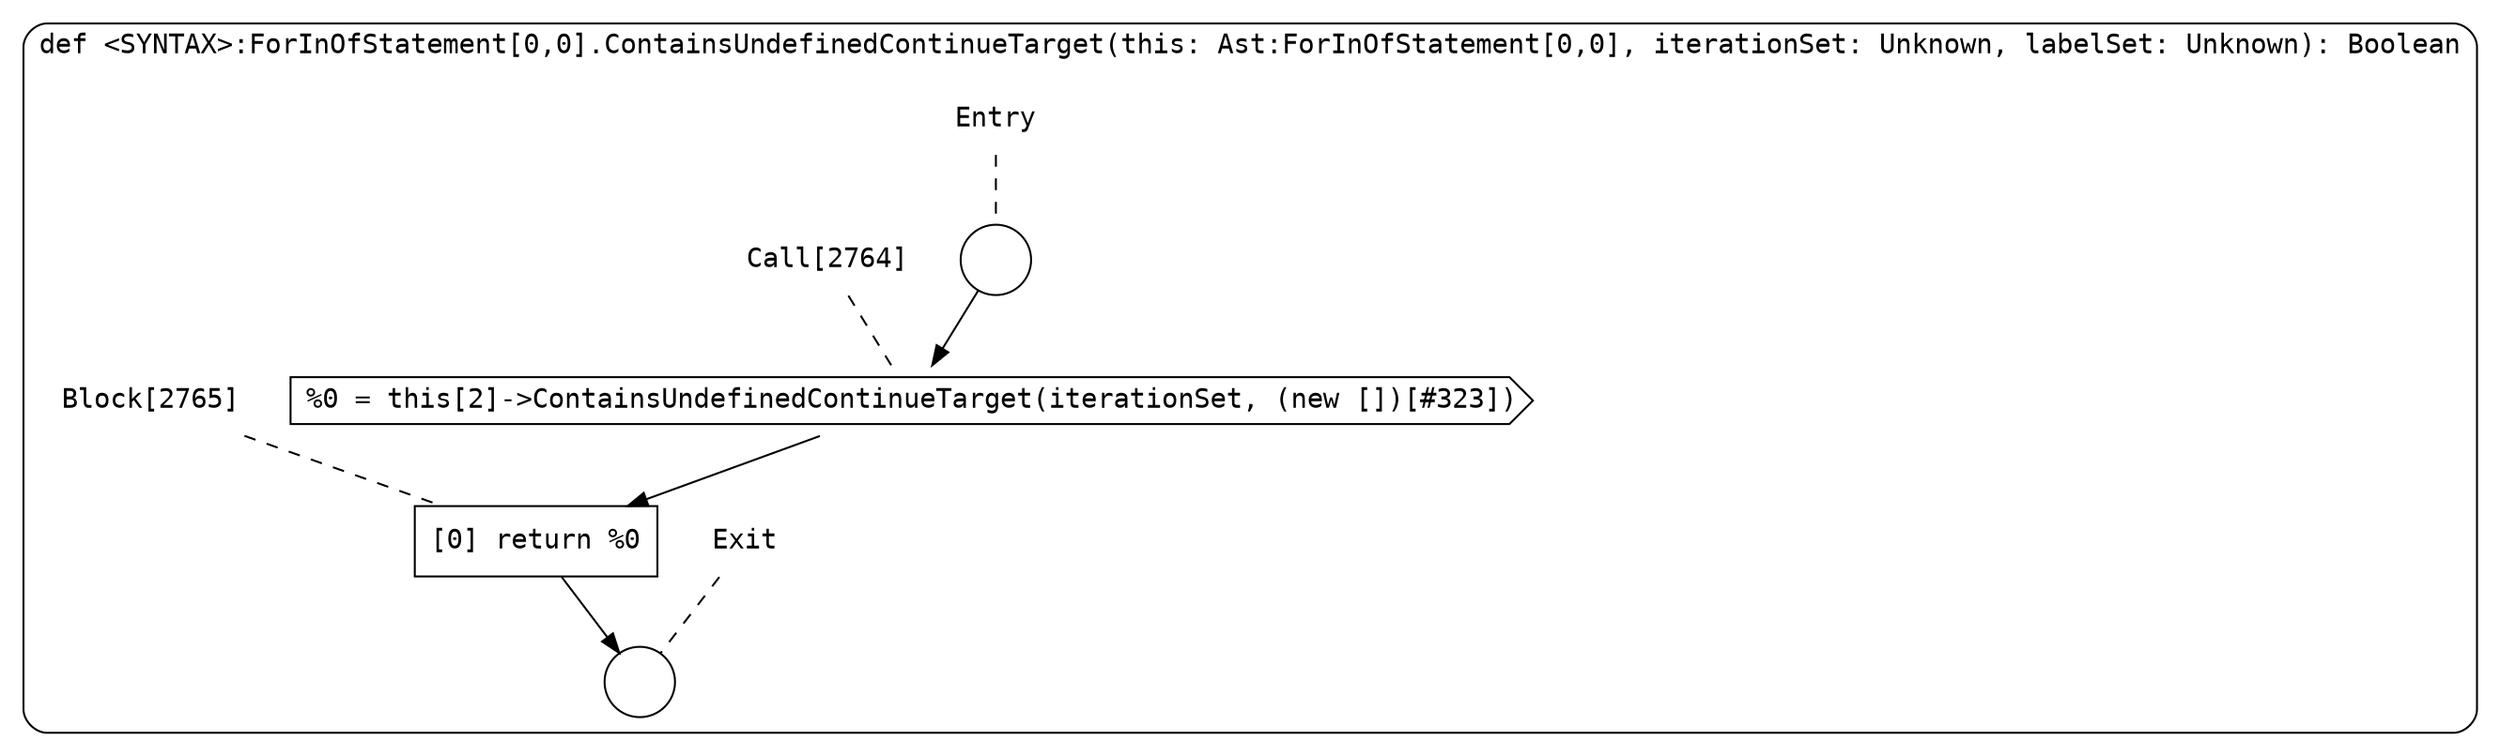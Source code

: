 digraph {
  graph [fontname = "Consolas"]
  node [fontname = "Consolas"]
  edge [fontname = "Consolas"]
  subgraph cluster636 {
    label = "def <SYNTAX>:ForInOfStatement[0,0].ContainsUndefinedContinueTarget(this: Ast:ForInOfStatement[0,0], iterationSet: Unknown, labelSet: Unknown): Boolean"
    style = rounded
    cluster636_entry_name [shape=none, label=<<font color="black">Entry</font>>]
    cluster636_entry_name -> cluster636_entry [arrowhead=none, color="black", style=dashed]
    cluster636_entry [shape=circle label=" " color="black" fillcolor="white" style=filled]
    cluster636_entry -> node2764 [color="black"]
    cluster636_exit_name [shape=none, label=<<font color="black">Exit</font>>]
    cluster636_exit_name -> cluster636_exit [arrowhead=none, color="black", style=dashed]
    cluster636_exit [shape=circle label=" " color="black" fillcolor="white" style=filled]
    node2764_name [shape=none, label=<<font color="black">Call[2764]</font>>]
    node2764_name -> node2764 [arrowhead=none, color="black", style=dashed]
    node2764 [shape=cds, label=<<font color="black">%0 = this[2]-&gt;ContainsUndefinedContinueTarget(iterationSet, (new [])[#323])</font>> color="black" fillcolor="white", style=filled]
    node2764 -> node2765 [color="black"]
    node2765_name [shape=none, label=<<font color="black">Block[2765]</font>>]
    node2765_name -> node2765 [arrowhead=none, color="black", style=dashed]
    node2765 [shape=box, label=<<font color="black">[0] return %0<BR ALIGN="LEFT"/></font>> color="black" fillcolor="white", style=filled]
    node2765 -> cluster636_exit [color="black"]
  }
}